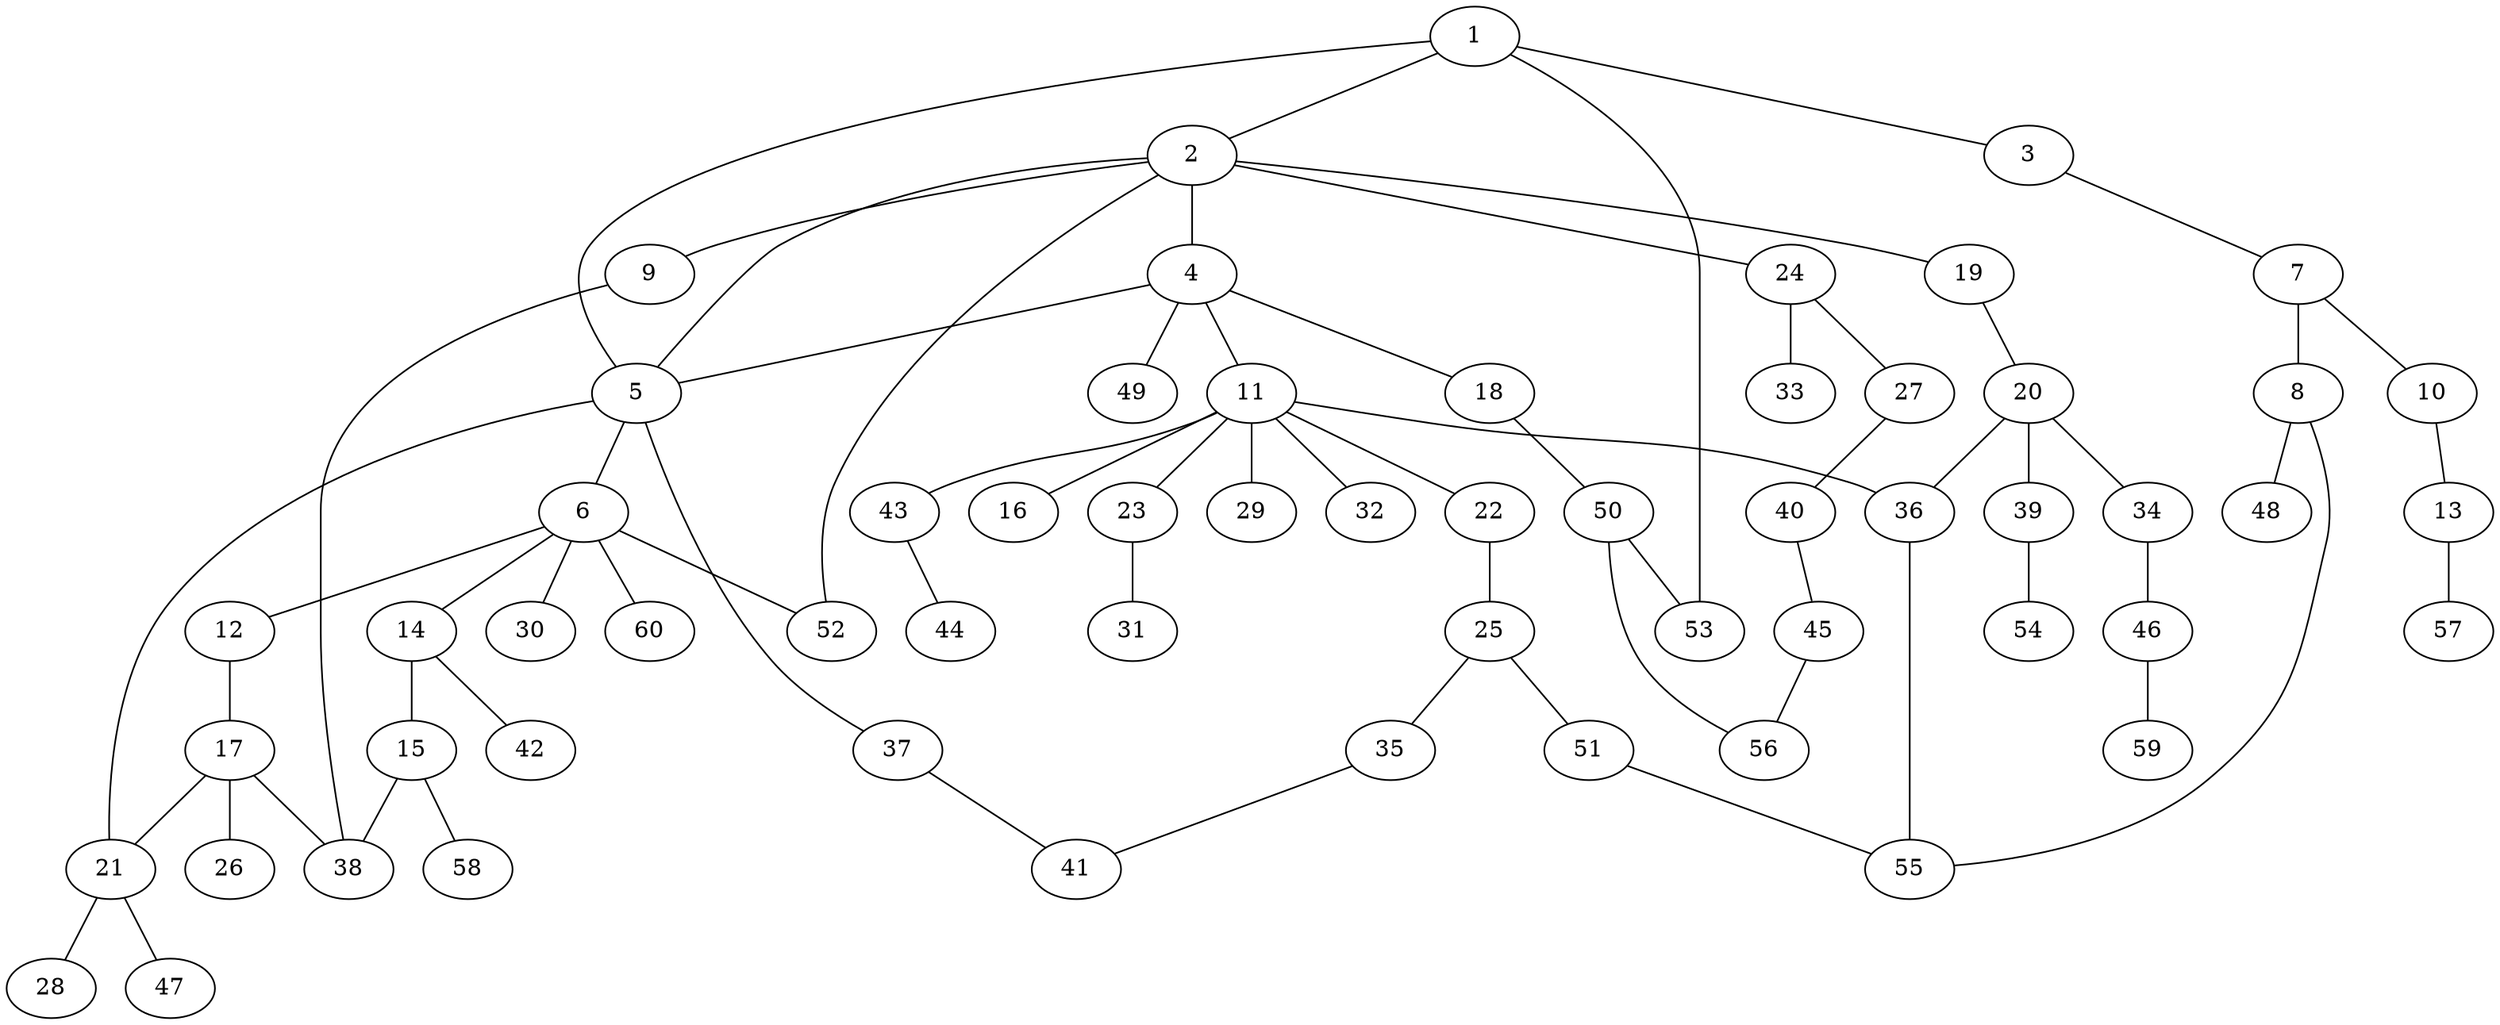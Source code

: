 graph graphname {1--2
1--3
1--5
1--53
2--4
2--5
2--9
2--19
2--24
2--52
3--7
4--5
4--11
4--18
4--49
5--6
5--21
5--37
6--12
6--14
6--30
6--52
6--60
7--8
7--10
8--48
8--55
9--38
10--13
11--16
11--22
11--23
11--29
11--32
11--36
11--43
12--17
13--57
14--15
14--42
15--38
15--58
17--21
17--26
17--38
18--50
19--20
20--34
20--36
20--39
21--28
21--47
22--25
23--31
24--27
24--33
25--35
25--51
27--40
34--46
35--41
36--55
37--41
39--54
40--45
43--44
45--56
46--59
50--53
50--56
51--55
}